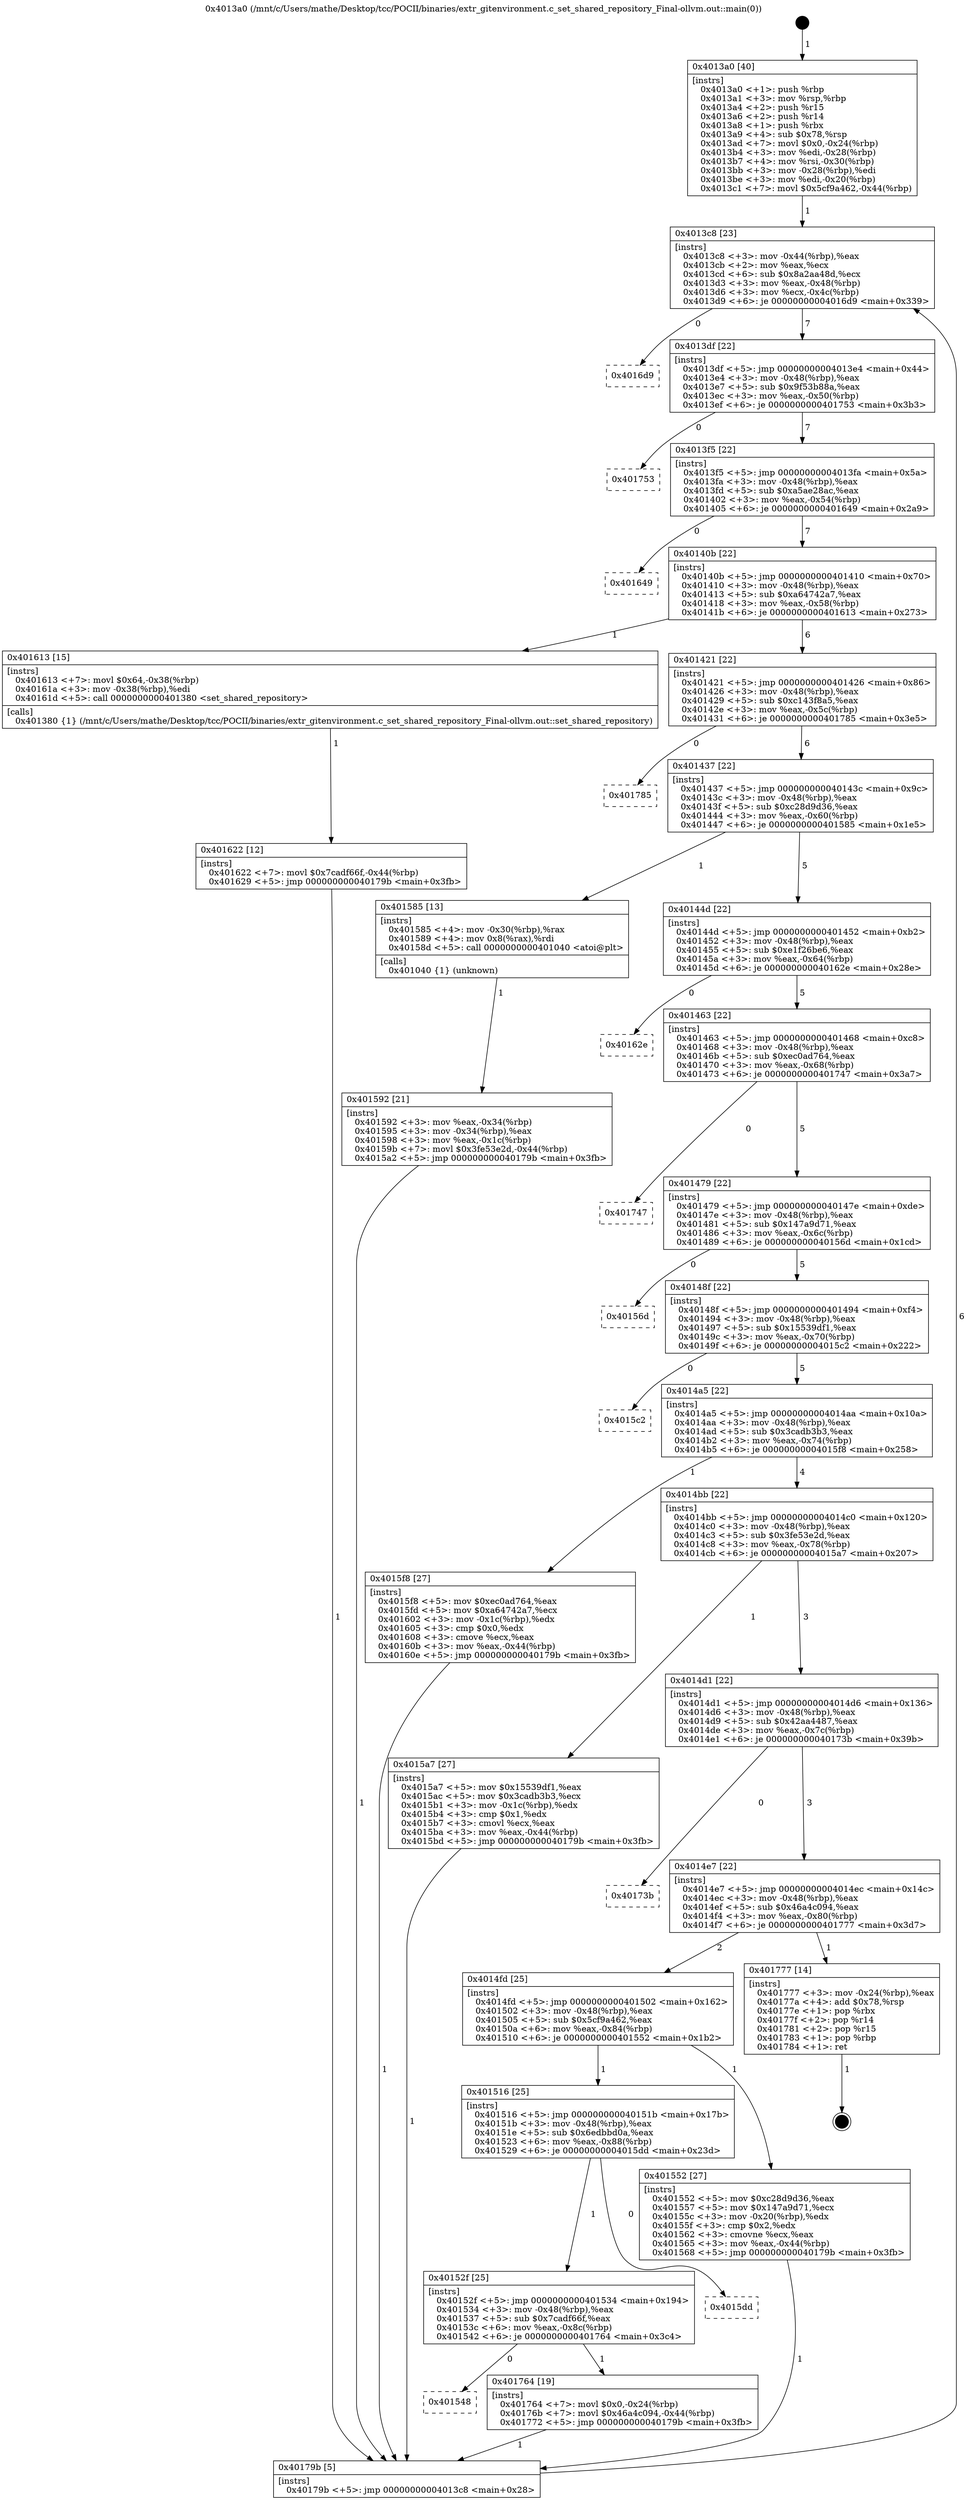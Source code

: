 digraph "0x4013a0" {
  label = "0x4013a0 (/mnt/c/Users/mathe/Desktop/tcc/POCII/binaries/extr_gitenvironment.c_set_shared_repository_Final-ollvm.out::main(0))"
  labelloc = "t"
  node[shape=record]

  Entry [label="",width=0.3,height=0.3,shape=circle,fillcolor=black,style=filled]
  "0x4013c8" [label="{
     0x4013c8 [23]\l
     | [instrs]\l
     &nbsp;&nbsp;0x4013c8 \<+3\>: mov -0x44(%rbp),%eax\l
     &nbsp;&nbsp;0x4013cb \<+2\>: mov %eax,%ecx\l
     &nbsp;&nbsp;0x4013cd \<+6\>: sub $0x8a2aa48d,%ecx\l
     &nbsp;&nbsp;0x4013d3 \<+3\>: mov %eax,-0x48(%rbp)\l
     &nbsp;&nbsp;0x4013d6 \<+3\>: mov %ecx,-0x4c(%rbp)\l
     &nbsp;&nbsp;0x4013d9 \<+6\>: je 00000000004016d9 \<main+0x339\>\l
  }"]
  "0x4016d9" [label="{
     0x4016d9\l
  }", style=dashed]
  "0x4013df" [label="{
     0x4013df [22]\l
     | [instrs]\l
     &nbsp;&nbsp;0x4013df \<+5\>: jmp 00000000004013e4 \<main+0x44\>\l
     &nbsp;&nbsp;0x4013e4 \<+3\>: mov -0x48(%rbp),%eax\l
     &nbsp;&nbsp;0x4013e7 \<+5\>: sub $0x9f53b88a,%eax\l
     &nbsp;&nbsp;0x4013ec \<+3\>: mov %eax,-0x50(%rbp)\l
     &nbsp;&nbsp;0x4013ef \<+6\>: je 0000000000401753 \<main+0x3b3\>\l
  }"]
  Exit [label="",width=0.3,height=0.3,shape=circle,fillcolor=black,style=filled,peripheries=2]
  "0x401753" [label="{
     0x401753\l
  }", style=dashed]
  "0x4013f5" [label="{
     0x4013f5 [22]\l
     | [instrs]\l
     &nbsp;&nbsp;0x4013f5 \<+5\>: jmp 00000000004013fa \<main+0x5a\>\l
     &nbsp;&nbsp;0x4013fa \<+3\>: mov -0x48(%rbp),%eax\l
     &nbsp;&nbsp;0x4013fd \<+5\>: sub $0xa5ae28ac,%eax\l
     &nbsp;&nbsp;0x401402 \<+3\>: mov %eax,-0x54(%rbp)\l
     &nbsp;&nbsp;0x401405 \<+6\>: je 0000000000401649 \<main+0x2a9\>\l
  }"]
  "0x401548" [label="{
     0x401548\l
  }", style=dashed]
  "0x401649" [label="{
     0x401649\l
  }", style=dashed]
  "0x40140b" [label="{
     0x40140b [22]\l
     | [instrs]\l
     &nbsp;&nbsp;0x40140b \<+5\>: jmp 0000000000401410 \<main+0x70\>\l
     &nbsp;&nbsp;0x401410 \<+3\>: mov -0x48(%rbp),%eax\l
     &nbsp;&nbsp;0x401413 \<+5\>: sub $0xa64742a7,%eax\l
     &nbsp;&nbsp;0x401418 \<+3\>: mov %eax,-0x58(%rbp)\l
     &nbsp;&nbsp;0x40141b \<+6\>: je 0000000000401613 \<main+0x273\>\l
  }"]
  "0x401764" [label="{
     0x401764 [19]\l
     | [instrs]\l
     &nbsp;&nbsp;0x401764 \<+7\>: movl $0x0,-0x24(%rbp)\l
     &nbsp;&nbsp;0x40176b \<+7\>: movl $0x46a4c094,-0x44(%rbp)\l
     &nbsp;&nbsp;0x401772 \<+5\>: jmp 000000000040179b \<main+0x3fb\>\l
  }"]
  "0x401613" [label="{
     0x401613 [15]\l
     | [instrs]\l
     &nbsp;&nbsp;0x401613 \<+7\>: movl $0x64,-0x38(%rbp)\l
     &nbsp;&nbsp;0x40161a \<+3\>: mov -0x38(%rbp),%edi\l
     &nbsp;&nbsp;0x40161d \<+5\>: call 0000000000401380 \<set_shared_repository\>\l
     | [calls]\l
     &nbsp;&nbsp;0x401380 \{1\} (/mnt/c/Users/mathe/Desktop/tcc/POCII/binaries/extr_gitenvironment.c_set_shared_repository_Final-ollvm.out::set_shared_repository)\l
  }"]
  "0x401421" [label="{
     0x401421 [22]\l
     | [instrs]\l
     &nbsp;&nbsp;0x401421 \<+5\>: jmp 0000000000401426 \<main+0x86\>\l
     &nbsp;&nbsp;0x401426 \<+3\>: mov -0x48(%rbp),%eax\l
     &nbsp;&nbsp;0x401429 \<+5\>: sub $0xc143f8a5,%eax\l
     &nbsp;&nbsp;0x40142e \<+3\>: mov %eax,-0x5c(%rbp)\l
     &nbsp;&nbsp;0x401431 \<+6\>: je 0000000000401785 \<main+0x3e5\>\l
  }"]
  "0x40152f" [label="{
     0x40152f [25]\l
     | [instrs]\l
     &nbsp;&nbsp;0x40152f \<+5\>: jmp 0000000000401534 \<main+0x194\>\l
     &nbsp;&nbsp;0x401534 \<+3\>: mov -0x48(%rbp),%eax\l
     &nbsp;&nbsp;0x401537 \<+5\>: sub $0x7cadf66f,%eax\l
     &nbsp;&nbsp;0x40153c \<+6\>: mov %eax,-0x8c(%rbp)\l
     &nbsp;&nbsp;0x401542 \<+6\>: je 0000000000401764 \<main+0x3c4\>\l
  }"]
  "0x401785" [label="{
     0x401785\l
  }", style=dashed]
  "0x401437" [label="{
     0x401437 [22]\l
     | [instrs]\l
     &nbsp;&nbsp;0x401437 \<+5\>: jmp 000000000040143c \<main+0x9c\>\l
     &nbsp;&nbsp;0x40143c \<+3\>: mov -0x48(%rbp),%eax\l
     &nbsp;&nbsp;0x40143f \<+5\>: sub $0xc28d9d36,%eax\l
     &nbsp;&nbsp;0x401444 \<+3\>: mov %eax,-0x60(%rbp)\l
     &nbsp;&nbsp;0x401447 \<+6\>: je 0000000000401585 \<main+0x1e5\>\l
  }"]
  "0x4015dd" [label="{
     0x4015dd\l
  }", style=dashed]
  "0x401585" [label="{
     0x401585 [13]\l
     | [instrs]\l
     &nbsp;&nbsp;0x401585 \<+4\>: mov -0x30(%rbp),%rax\l
     &nbsp;&nbsp;0x401589 \<+4\>: mov 0x8(%rax),%rdi\l
     &nbsp;&nbsp;0x40158d \<+5\>: call 0000000000401040 \<atoi@plt\>\l
     | [calls]\l
     &nbsp;&nbsp;0x401040 \{1\} (unknown)\l
  }"]
  "0x40144d" [label="{
     0x40144d [22]\l
     | [instrs]\l
     &nbsp;&nbsp;0x40144d \<+5\>: jmp 0000000000401452 \<main+0xb2\>\l
     &nbsp;&nbsp;0x401452 \<+3\>: mov -0x48(%rbp),%eax\l
     &nbsp;&nbsp;0x401455 \<+5\>: sub $0xe1f26be6,%eax\l
     &nbsp;&nbsp;0x40145a \<+3\>: mov %eax,-0x64(%rbp)\l
     &nbsp;&nbsp;0x40145d \<+6\>: je 000000000040162e \<main+0x28e\>\l
  }"]
  "0x401622" [label="{
     0x401622 [12]\l
     | [instrs]\l
     &nbsp;&nbsp;0x401622 \<+7\>: movl $0x7cadf66f,-0x44(%rbp)\l
     &nbsp;&nbsp;0x401629 \<+5\>: jmp 000000000040179b \<main+0x3fb\>\l
  }"]
  "0x40162e" [label="{
     0x40162e\l
  }", style=dashed]
  "0x401463" [label="{
     0x401463 [22]\l
     | [instrs]\l
     &nbsp;&nbsp;0x401463 \<+5\>: jmp 0000000000401468 \<main+0xc8\>\l
     &nbsp;&nbsp;0x401468 \<+3\>: mov -0x48(%rbp),%eax\l
     &nbsp;&nbsp;0x40146b \<+5\>: sub $0xec0ad764,%eax\l
     &nbsp;&nbsp;0x401470 \<+3\>: mov %eax,-0x68(%rbp)\l
     &nbsp;&nbsp;0x401473 \<+6\>: je 0000000000401747 \<main+0x3a7\>\l
  }"]
  "0x401592" [label="{
     0x401592 [21]\l
     | [instrs]\l
     &nbsp;&nbsp;0x401592 \<+3\>: mov %eax,-0x34(%rbp)\l
     &nbsp;&nbsp;0x401595 \<+3\>: mov -0x34(%rbp),%eax\l
     &nbsp;&nbsp;0x401598 \<+3\>: mov %eax,-0x1c(%rbp)\l
     &nbsp;&nbsp;0x40159b \<+7\>: movl $0x3fe53e2d,-0x44(%rbp)\l
     &nbsp;&nbsp;0x4015a2 \<+5\>: jmp 000000000040179b \<main+0x3fb\>\l
  }"]
  "0x401747" [label="{
     0x401747\l
  }", style=dashed]
  "0x401479" [label="{
     0x401479 [22]\l
     | [instrs]\l
     &nbsp;&nbsp;0x401479 \<+5\>: jmp 000000000040147e \<main+0xde\>\l
     &nbsp;&nbsp;0x40147e \<+3\>: mov -0x48(%rbp),%eax\l
     &nbsp;&nbsp;0x401481 \<+5\>: sub $0x147a9d71,%eax\l
     &nbsp;&nbsp;0x401486 \<+3\>: mov %eax,-0x6c(%rbp)\l
     &nbsp;&nbsp;0x401489 \<+6\>: je 000000000040156d \<main+0x1cd\>\l
  }"]
  "0x4013a0" [label="{
     0x4013a0 [40]\l
     | [instrs]\l
     &nbsp;&nbsp;0x4013a0 \<+1\>: push %rbp\l
     &nbsp;&nbsp;0x4013a1 \<+3\>: mov %rsp,%rbp\l
     &nbsp;&nbsp;0x4013a4 \<+2\>: push %r15\l
     &nbsp;&nbsp;0x4013a6 \<+2\>: push %r14\l
     &nbsp;&nbsp;0x4013a8 \<+1\>: push %rbx\l
     &nbsp;&nbsp;0x4013a9 \<+4\>: sub $0x78,%rsp\l
     &nbsp;&nbsp;0x4013ad \<+7\>: movl $0x0,-0x24(%rbp)\l
     &nbsp;&nbsp;0x4013b4 \<+3\>: mov %edi,-0x28(%rbp)\l
     &nbsp;&nbsp;0x4013b7 \<+4\>: mov %rsi,-0x30(%rbp)\l
     &nbsp;&nbsp;0x4013bb \<+3\>: mov -0x28(%rbp),%edi\l
     &nbsp;&nbsp;0x4013be \<+3\>: mov %edi,-0x20(%rbp)\l
     &nbsp;&nbsp;0x4013c1 \<+7\>: movl $0x5cf9a462,-0x44(%rbp)\l
  }"]
  "0x40156d" [label="{
     0x40156d\l
  }", style=dashed]
  "0x40148f" [label="{
     0x40148f [22]\l
     | [instrs]\l
     &nbsp;&nbsp;0x40148f \<+5\>: jmp 0000000000401494 \<main+0xf4\>\l
     &nbsp;&nbsp;0x401494 \<+3\>: mov -0x48(%rbp),%eax\l
     &nbsp;&nbsp;0x401497 \<+5\>: sub $0x15539df1,%eax\l
     &nbsp;&nbsp;0x40149c \<+3\>: mov %eax,-0x70(%rbp)\l
     &nbsp;&nbsp;0x40149f \<+6\>: je 00000000004015c2 \<main+0x222\>\l
  }"]
  "0x40179b" [label="{
     0x40179b [5]\l
     | [instrs]\l
     &nbsp;&nbsp;0x40179b \<+5\>: jmp 00000000004013c8 \<main+0x28\>\l
  }"]
  "0x4015c2" [label="{
     0x4015c2\l
  }", style=dashed]
  "0x4014a5" [label="{
     0x4014a5 [22]\l
     | [instrs]\l
     &nbsp;&nbsp;0x4014a5 \<+5\>: jmp 00000000004014aa \<main+0x10a\>\l
     &nbsp;&nbsp;0x4014aa \<+3\>: mov -0x48(%rbp),%eax\l
     &nbsp;&nbsp;0x4014ad \<+5\>: sub $0x3cadb3b3,%eax\l
     &nbsp;&nbsp;0x4014b2 \<+3\>: mov %eax,-0x74(%rbp)\l
     &nbsp;&nbsp;0x4014b5 \<+6\>: je 00000000004015f8 \<main+0x258\>\l
  }"]
  "0x401516" [label="{
     0x401516 [25]\l
     | [instrs]\l
     &nbsp;&nbsp;0x401516 \<+5\>: jmp 000000000040151b \<main+0x17b\>\l
     &nbsp;&nbsp;0x40151b \<+3\>: mov -0x48(%rbp),%eax\l
     &nbsp;&nbsp;0x40151e \<+5\>: sub $0x6edbbd0a,%eax\l
     &nbsp;&nbsp;0x401523 \<+6\>: mov %eax,-0x88(%rbp)\l
     &nbsp;&nbsp;0x401529 \<+6\>: je 00000000004015dd \<main+0x23d\>\l
  }"]
  "0x4015f8" [label="{
     0x4015f8 [27]\l
     | [instrs]\l
     &nbsp;&nbsp;0x4015f8 \<+5\>: mov $0xec0ad764,%eax\l
     &nbsp;&nbsp;0x4015fd \<+5\>: mov $0xa64742a7,%ecx\l
     &nbsp;&nbsp;0x401602 \<+3\>: mov -0x1c(%rbp),%edx\l
     &nbsp;&nbsp;0x401605 \<+3\>: cmp $0x0,%edx\l
     &nbsp;&nbsp;0x401608 \<+3\>: cmove %ecx,%eax\l
     &nbsp;&nbsp;0x40160b \<+3\>: mov %eax,-0x44(%rbp)\l
     &nbsp;&nbsp;0x40160e \<+5\>: jmp 000000000040179b \<main+0x3fb\>\l
  }"]
  "0x4014bb" [label="{
     0x4014bb [22]\l
     | [instrs]\l
     &nbsp;&nbsp;0x4014bb \<+5\>: jmp 00000000004014c0 \<main+0x120\>\l
     &nbsp;&nbsp;0x4014c0 \<+3\>: mov -0x48(%rbp),%eax\l
     &nbsp;&nbsp;0x4014c3 \<+5\>: sub $0x3fe53e2d,%eax\l
     &nbsp;&nbsp;0x4014c8 \<+3\>: mov %eax,-0x78(%rbp)\l
     &nbsp;&nbsp;0x4014cb \<+6\>: je 00000000004015a7 \<main+0x207\>\l
  }"]
  "0x401552" [label="{
     0x401552 [27]\l
     | [instrs]\l
     &nbsp;&nbsp;0x401552 \<+5\>: mov $0xc28d9d36,%eax\l
     &nbsp;&nbsp;0x401557 \<+5\>: mov $0x147a9d71,%ecx\l
     &nbsp;&nbsp;0x40155c \<+3\>: mov -0x20(%rbp),%edx\l
     &nbsp;&nbsp;0x40155f \<+3\>: cmp $0x2,%edx\l
     &nbsp;&nbsp;0x401562 \<+3\>: cmovne %ecx,%eax\l
     &nbsp;&nbsp;0x401565 \<+3\>: mov %eax,-0x44(%rbp)\l
     &nbsp;&nbsp;0x401568 \<+5\>: jmp 000000000040179b \<main+0x3fb\>\l
  }"]
  "0x4015a7" [label="{
     0x4015a7 [27]\l
     | [instrs]\l
     &nbsp;&nbsp;0x4015a7 \<+5\>: mov $0x15539df1,%eax\l
     &nbsp;&nbsp;0x4015ac \<+5\>: mov $0x3cadb3b3,%ecx\l
     &nbsp;&nbsp;0x4015b1 \<+3\>: mov -0x1c(%rbp),%edx\l
     &nbsp;&nbsp;0x4015b4 \<+3\>: cmp $0x1,%edx\l
     &nbsp;&nbsp;0x4015b7 \<+3\>: cmovl %ecx,%eax\l
     &nbsp;&nbsp;0x4015ba \<+3\>: mov %eax,-0x44(%rbp)\l
     &nbsp;&nbsp;0x4015bd \<+5\>: jmp 000000000040179b \<main+0x3fb\>\l
  }"]
  "0x4014d1" [label="{
     0x4014d1 [22]\l
     | [instrs]\l
     &nbsp;&nbsp;0x4014d1 \<+5\>: jmp 00000000004014d6 \<main+0x136\>\l
     &nbsp;&nbsp;0x4014d6 \<+3\>: mov -0x48(%rbp),%eax\l
     &nbsp;&nbsp;0x4014d9 \<+5\>: sub $0x42aa4487,%eax\l
     &nbsp;&nbsp;0x4014de \<+3\>: mov %eax,-0x7c(%rbp)\l
     &nbsp;&nbsp;0x4014e1 \<+6\>: je 000000000040173b \<main+0x39b\>\l
  }"]
  "0x4014fd" [label="{
     0x4014fd [25]\l
     | [instrs]\l
     &nbsp;&nbsp;0x4014fd \<+5\>: jmp 0000000000401502 \<main+0x162\>\l
     &nbsp;&nbsp;0x401502 \<+3\>: mov -0x48(%rbp),%eax\l
     &nbsp;&nbsp;0x401505 \<+5\>: sub $0x5cf9a462,%eax\l
     &nbsp;&nbsp;0x40150a \<+6\>: mov %eax,-0x84(%rbp)\l
     &nbsp;&nbsp;0x401510 \<+6\>: je 0000000000401552 \<main+0x1b2\>\l
  }"]
  "0x40173b" [label="{
     0x40173b\l
  }", style=dashed]
  "0x4014e7" [label="{
     0x4014e7 [22]\l
     | [instrs]\l
     &nbsp;&nbsp;0x4014e7 \<+5\>: jmp 00000000004014ec \<main+0x14c\>\l
     &nbsp;&nbsp;0x4014ec \<+3\>: mov -0x48(%rbp),%eax\l
     &nbsp;&nbsp;0x4014ef \<+5\>: sub $0x46a4c094,%eax\l
     &nbsp;&nbsp;0x4014f4 \<+3\>: mov %eax,-0x80(%rbp)\l
     &nbsp;&nbsp;0x4014f7 \<+6\>: je 0000000000401777 \<main+0x3d7\>\l
  }"]
  "0x401777" [label="{
     0x401777 [14]\l
     | [instrs]\l
     &nbsp;&nbsp;0x401777 \<+3\>: mov -0x24(%rbp),%eax\l
     &nbsp;&nbsp;0x40177a \<+4\>: add $0x78,%rsp\l
     &nbsp;&nbsp;0x40177e \<+1\>: pop %rbx\l
     &nbsp;&nbsp;0x40177f \<+2\>: pop %r14\l
     &nbsp;&nbsp;0x401781 \<+2\>: pop %r15\l
     &nbsp;&nbsp;0x401783 \<+1\>: pop %rbp\l
     &nbsp;&nbsp;0x401784 \<+1\>: ret\l
  }"]
  Entry -> "0x4013a0" [label=" 1"]
  "0x4013c8" -> "0x4016d9" [label=" 0"]
  "0x4013c8" -> "0x4013df" [label=" 7"]
  "0x401777" -> Exit [label=" 1"]
  "0x4013df" -> "0x401753" [label=" 0"]
  "0x4013df" -> "0x4013f5" [label=" 7"]
  "0x401764" -> "0x40179b" [label=" 1"]
  "0x4013f5" -> "0x401649" [label=" 0"]
  "0x4013f5" -> "0x40140b" [label=" 7"]
  "0x40152f" -> "0x401548" [label=" 0"]
  "0x40140b" -> "0x401613" [label=" 1"]
  "0x40140b" -> "0x401421" [label=" 6"]
  "0x40152f" -> "0x401764" [label=" 1"]
  "0x401421" -> "0x401785" [label=" 0"]
  "0x401421" -> "0x401437" [label=" 6"]
  "0x401516" -> "0x40152f" [label=" 1"]
  "0x401437" -> "0x401585" [label=" 1"]
  "0x401437" -> "0x40144d" [label=" 5"]
  "0x401516" -> "0x4015dd" [label=" 0"]
  "0x40144d" -> "0x40162e" [label=" 0"]
  "0x40144d" -> "0x401463" [label=" 5"]
  "0x401622" -> "0x40179b" [label=" 1"]
  "0x401463" -> "0x401747" [label=" 0"]
  "0x401463" -> "0x401479" [label=" 5"]
  "0x401613" -> "0x401622" [label=" 1"]
  "0x401479" -> "0x40156d" [label=" 0"]
  "0x401479" -> "0x40148f" [label=" 5"]
  "0x4015f8" -> "0x40179b" [label=" 1"]
  "0x40148f" -> "0x4015c2" [label=" 0"]
  "0x40148f" -> "0x4014a5" [label=" 5"]
  "0x4015a7" -> "0x40179b" [label=" 1"]
  "0x4014a5" -> "0x4015f8" [label=" 1"]
  "0x4014a5" -> "0x4014bb" [label=" 4"]
  "0x401592" -> "0x40179b" [label=" 1"]
  "0x4014bb" -> "0x4015a7" [label=" 1"]
  "0x4014bb" -> "0x4014d1" [label=" 3"]
  "0x401585" -> "0x401592" [label=" 1"]
  "0x4014d1" -> "0x40173b" [label=" 0"]
  "0x4014d1" -> "0x4014e7" [label=" 3"]
  "0x4013a0" -> "0x4013c8" [label=" 1"]
  "0x4014e7" -> "0x401777" [label=" 1"]
  "0x4014e7" -> "0x4014fd" [label=" 2"]
  "0x40179b" -> "0x4013c8" [label=" 6"]
  "0x4014fd" -> "0x401552" [label=" 1"]
  "0x4014fd" -> "0x401516" [label=" 1"]
  "0x401552" -> "0x40179b" [label=" 1"]
}
